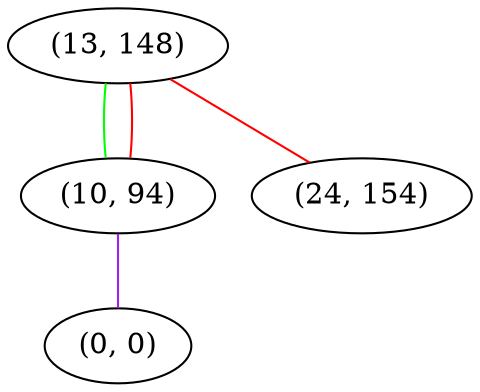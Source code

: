 graph "" {
"(13, 148)";
"(10, 94)";
"(24, 154)";
"(0, 0)";
"(13, 148)" -- "(10, 94)"  [color=green, key=0, weight=2];
"(13, 148)" -- "(10, 94)"  [color=red, key=1, weight=1];
"(13, 148)" -- "(24, 154)"  [color=red, key=0, weight=1];
"(10, 94)" -- "(0, 0)"  [color=purple, key=0, weight=4];
}
